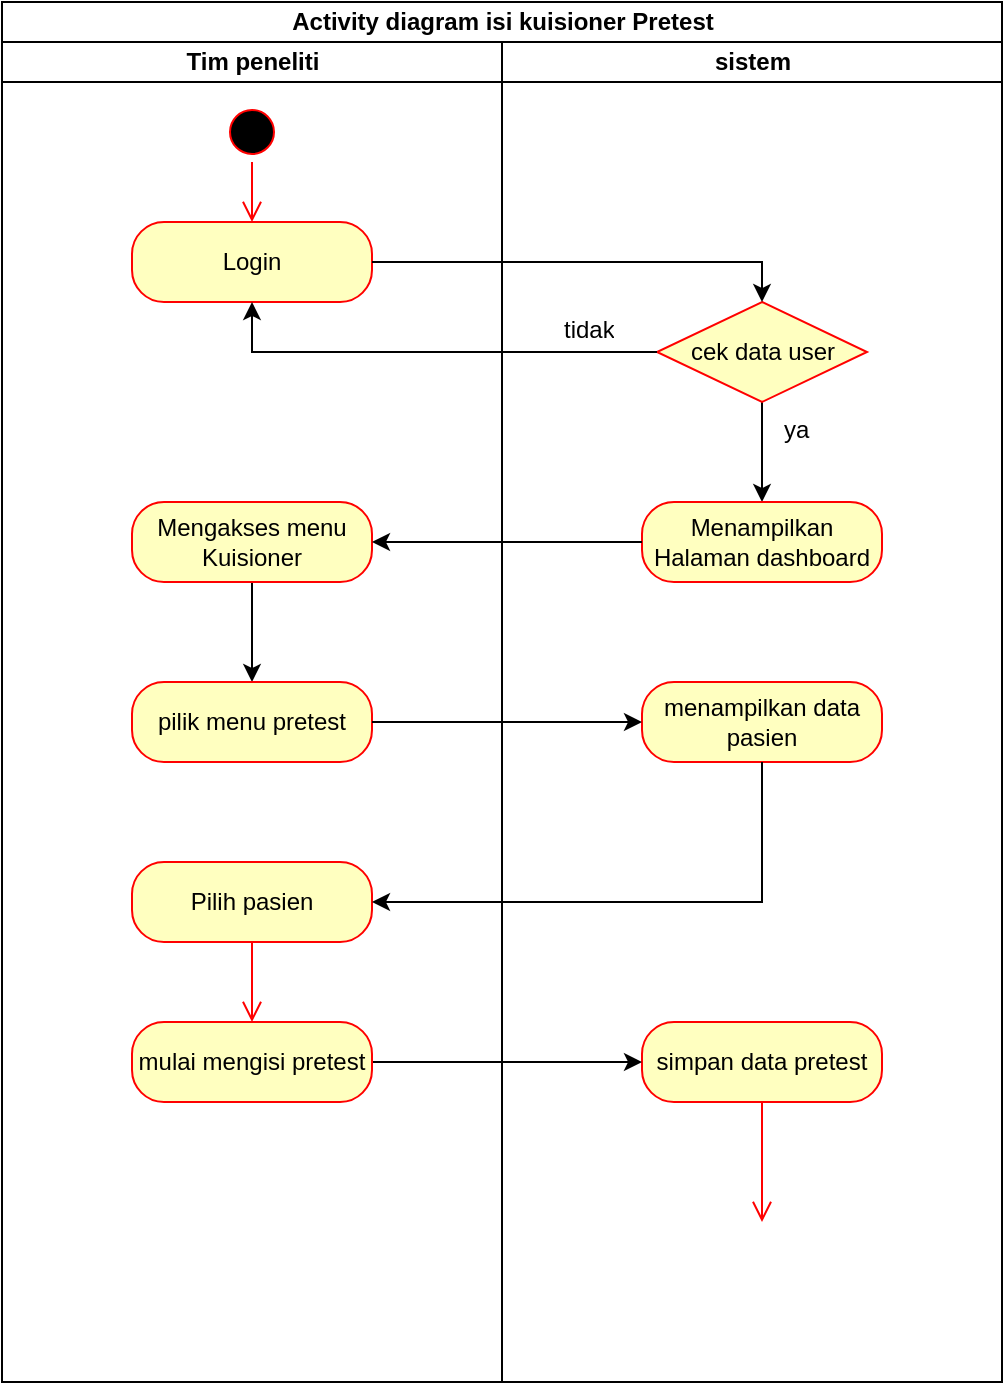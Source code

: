 <mxfile version="26.1.0">
  <diagram name="Page-1" id="JNUPPGPjYZ3KwmnHaIBi">
    <mxGraphModel dx="880" dy="434" grid="1" gridSize="10" guides="1" tooltips="1" connect="1" arrows="1" fold="1" page="1" pageScale="1" pageWidth="850" pageHeight="1100" math="0" shadow="0">
      <root>
        <mxCell id="0" />
        <mxCell id="1" parent="0" />
        <mxCell id="EOZPL2xRb22a452zDBul-1" value="Activity diagram isi kuisioner Pretest" style="swimlane;childLayout=stackLayout;resizeParent=1;resizeParentMax=0;startSize=20;html=1;" vertex="1" parent="1">
          <mxGeometry x="225.0" y="170" width="500" height="690" as="geometry" />
        </mxCell>
        <mxCell id="EOZPL2xRb22a452zDBul-2" value="Tim peneliti" style="swimlane;startSize=20;html=1;" vertex="1" parent="EOZPL2xRb22a452zDBul-1">
          <mxGeometry y="20" width="250" height="670" as="geometry" />
        </mxCell>
        <mxCell id="EOZPL2xRb22a452zDBul-10" value="" style="ellipse;html=1;shape=startState;fillColor=#000000;strokeColor=#ff0000;" vertex="1" parent="EOZPL2xRb22a452zDBul-2">
          <mxGeometry x="110.0" y="30" width="30" height="30" as="geometry" />
        </mxCell>
        <mxCell id="EOZPL2xRb22a452zDBul-11" value="" style="edgeStyle=orthogonalEdgeStyle;html=1;verticalAlign=bottom;endArrow=open;endSize=8;strokeColor=#ff0000;rounded=0;" edge="1" parent="EOZPL2xRb22a452zDBul-2" source="EOZPL2xRb22a452zDBul-10">
          <mxGeometry relative="1" as="geometry">
            <mxPoint x="125.0" y="90" as="targetPoint" />
          </mxGeometry>
        </mxCell>
        <mxCell id="EOZPL2xRb22a452zDBul-12" value="Login" style="rounded=1;whiteSpace=wrap;html=1;arcSize=40;fontColor=#000000;fillColor=#ffffc0;strokeColor=#ff0000;" vertex="1" parent="EOZPL2xRb22a452zDBul-2">
          <mxGeometry x="65.0" y="90" width="120" height="40" as="geometry" />
        </mxCell>
        <mxCell id="EOZPL2xRb22a452zDBul-24" style="edgeStyle=orthogonalEdgeStyle;rounded=0;orthogonalLoop=1;jettySize=auto;html=1;exitX=0.5;exitY=1;exitDx=0;exitDy=0;entryX=0.5;entryY=0;entryDx=0;entryDy=0;" edge="1" parent="EOZPL2xRb22a452zDBul-2" source="EOZPL2xRb22a452zDBul-13" target="EOZPL2xRb22a452zDBul-22">
          <mxGeometry relative="1" as="geometry" />
        </mxCell>
        <mxCell id="EOZPL2xRb22a452zDBul-13" value="Mengakses menu Kuisioner" style="rounded=1;whiteSpace=wrap;html=1;arcSize=40;fontColor=#000000;fillColor=#ffffc0;strokeColor=#ff0000;" vertex="1" parent="EOZPL2xRb22a452zDBul-2">
          <mxGeometry x="65.0" y="230" width="120" height="40" as="geometry" />
        </mxCell>
        <mxCell id="EOZPL2xRb22a452zDBul-22" value="pilik menu pretest" style="rounded=1;whiteSpace=wrap;html=1;arcSize=40;fontColor=#000000;fillColor=#ffffc0;strokeColor=#ff0000;" vertex="1" parent="EOZPL2xRb22a452zDBul-2">
          <mxGeometry x="65.0" y="320" width="120" height="40" as="geometry" />
        </mxCell>
        <mxCell id="EOZPL2xRb22a452zDBul-27" value="Pilih pasien" style="rounded=1;whiteSpace=wrap;html=1;arcSize=40;fontColor=#000000;fillColor=#ffffc0;strokeColor=#ff0000;" vertex="1" parent="EOZPL2xRb22a452zDBul-2">
          <mxGeometry x="65.0" y="410" width="120" height="40" as="geometry" />
        </mxCell>
        <mxCell id="EOZPL2xRb22a452zDBul-3" value="sistem" style="swimlane;startSize=20;html=1;" vertex="1" parent="EOZPL2xRb22a452zDBul-1">
          <mxGeometry x="250" y="20" width="250" height="670" as="geometry" />
        </mxCell>
        <mxCell id="EOZPL2xRb22a452zDBul-14" style="edgeStyle=orthogonalEdgeStyle;rounded=0;orthogonalLoop=1;jettySize=auto;html=1;exitX=0.5;exitY=1;exitDx=0;exitDy=0;" edge="1" parent="EOZPL2xRb22a452zDBul-3" source="EOZPL2xRb22a452zDBul-15">
          <mxGeometry relative="1" as="geometry">
            <mxPoint x="130.0" y="230" as="targetPoint" />
          </mxGeometry>
        </mxCell>
        <mxCell id="EOZPL2xRb22a452zDBul-15" value="cek data user" style="rhombus;whiteSpace=wrap;html=1;fontColor=#000000;fillColor=#ffffc0;strokeColor=#ff0000;" vertex="1" parent="EOZPL2xRb22a452zDBul-3">
          <mxGeometry x="77.5" y="130" width="105" height="50" as="geometry" />
        </mxCell>
        <mxCell id="EOZPL2xRb22a452zDBul-16" value="ya" style="text;strokeColor=none;fillColor=none;spacingLeft=4;spacingRight=4;overflow=hidden;rotatable=0;points=[[0,0.5],[1,0.5]];portConstraint=eastwest;fontSize=12;whiteSpace=wrap;html=1;" vertex="1" parent="EOZPL2xRb22a452zDBul-3">
          <mxGeometry x="135.0" y="180" width="40" height="30" as="geometry" />
        </mxCell>
        <mxCell id="EOZPL2xRb22a452zDBul-17" value="tidak" style="text;strokeColor=none;fillColor=none;spacingLeft=4;spacingRight=4;overflow=hidden;rotatable=0;points=[[0,0.5],[1,0.5]];portConstraint=eastwest;fontSize=12;whiteSpace=wrap;html=1;" vertex="1" parent="EOZPL2xRb22a452zDBul-3">
          <mxGeometry x="25.0" y="130" width="40" height="30" as="geometry" />
        </mxCell>
        <mxCell id="EOZPL2xRb22a452zDBul-18" value="Menampilkan Halaman dashboard" style="rounded=1;whiteSpace=wrap;html=1;arcSize=40;fontColor=#000000;fillColor=#ffffc0;strokeColor=#ff0000;" vertex="1" parent="EOZPL2xRb22a452zDBul-3">
          <mxGeometry x="70.0" y="230" width="120" height="40" as="geometry" />
        </mxCell>
        <mxCell id="EOZPL2xRb22a452zDBul-26" value="menampilkan data pasien" style="rounded=1;whiteSpace=wrap;html=1;arcSize=40;fontColor=#000000;fillColor=#ffffc0;strokeColor=#ff0000;" vertex="1" parent="EOZPL2xRb22a452zDBul-3">
          <mxGeometry x="70.0" y="320" width="120" height="40" as="geometry" />
        </mxCell>
        <mxCell id="EOZPL2xRb22a452zDBul-31" value="simpan data pretest" style="rounded=1;whiteSpace=wrap;html=1;arcSize=40;fontColor=#000000;fillColor=#ffffc0;strokeColor=#ff0000;" vertex="1" parent="EOZPL2xRb22a452zDBul-3">
          <mxGeometry x="70.0" y="490" width="120" height="40" as="geometry" />
        </mxCell>
        <mxCell id="EOZPL2xRb22a452zDBul-32" value="" style="edgeStyle=orthogonalEdgeStyle;html=1;verticalAlign=bottom;endArrow=open;endSize=8;strokeColor=#ff0000;rounded=0;" edge="1" source="EOZPL2xRb22a452zDBul-31" parent="EOZPL2xRb22a452zDBul-3">
          <mxGeometry relative="1" as="geometry">
            <mxPoint x="130.0" y="590" as="targetPoint" />
          </mxGeometry>
        </mxCell>
        <mxCell id="EOZPL2xRb22a452zDBul-20" style="edgeStyle=orthogonalEdgeStyle;rounded=0;orthogonalLoop=1;jettySize=auto;html=1;exitX=0;exitY=0.5;exitDx=0;exitDy=0;entryX=0.5;entryY=1;entryDx=0;entryDy=0;" edge="1" parent="EOZPL2xRb22a452zDBul-1" source="EOZPL2xRb22a452zDBul-15" target="EOZPL2xRb22a452zDBul-12">
          <mxGeometry relative="1" as="geometry" />
        </mxCell>
        <mxCell id="EOZPL2xRb22a452zDBul-19" style="edgeStyle=orthogonalEdgeStyle;rounded=0;orthogonalLoop=1;jettySize=auto;html=1;exitX=1;exitY=0.5;exitDx=0;exitDy=0;entryX=0.5;entryY=0;entryDx=0;entryDy=0;" edge="1" parent="EOZPL2xRb22a452zDBul-1" source="EOZPL2xRb22a452zDBul-12" target="EOZPL2xRb22a452zDBul-15">
          <mxGeometry relative="1" as="geometry" />
        </mxCell>
        <mxCell id="EOZPL2xRb22a452zDBul-21" style="edgeStyle=orthogonalEdgeStyle;rounded=0;orthogonalLoop=1;jettySize=auto;html=1;exitX=0;exitY=0.5;exitDx=0;exitDy=0;entryX=1;entryY=0.5;entryDx=0;entryDy=0;" edge="1" parent="EOZPL2xRb22a452zDBul-1" source="EOZPL2xRb22a452zDBul-18" target="EOZPL2xRb22a452zDBul-13">
          <mxGeometry relative="1" as="geometry" />
        </mxCell>
        <mxCell id="EOZPL2xRb22a452zDBul-25" style="edgeStyle=orthogonalEdgeStyle;rounded=0;orthogonalLoop=1;jettySize=auto;html=1;exitX=1;exitY=0.5;exitDx=0;exitDy=0;" edge="1" parent="EOZPL2xRb22a452zDBul-1" source="EOZPL2xRb22a452zDBul-22" target="EOZPL2xRb22a452zDBul-26">
          <mxGeometry relative="1" as="geometry">
            <mxPoint x="325.0" y="360" as="targetPoint" />
          </mxGeometry>
        </mxCell>
        <mxCell id="EOZPL2xRb22a452zDBul-29" style="edgeStyle=orthogonalEdgeStyle;rounded=0;orthogonalLoop=1;jettySize=auto;html=1;exitX=0.5;exitY=1;exitDx=0;exitDy=0;entryX=1;entryY=0.5;entryDx=0;entryDy=0;" edge="1" parent="EOZPL2xRb22a452zDBul-1" source="EOZPL2xRb22a452zDBul-26" target="EOZPL2xRb22a452zDBul-27">
          <mxGeometry relative="1" as="geometry" />
        </mxCell>
        <mxCell id="EOZPL2xRb22a452zDBul-33" style="edgeStyle=orthogonalEdgeStyle;rounded=0;orthogonalLoop=1;jettySize=auto;html=1;exitX=1;exitY=0.5;exitDx=0;exitDy=0;entryX=0;entryY=0.5;entryDx=0;entryDy=0;" edge="1" parent="1" source="EOZPL2xRb22a452zDBul-30" target="EOZPL2xRb22a452zDBul-31">
          <mxGeometry relative="1" as="geometry" />
        </mxCell>
        <mxCell id="EOZPL2xRb22a452zDBul-30" value="mulai mengisi pretest" style="rounded=1;whiteSpace=wrap;html=1;arcSize=40;fontColor=#000000;fillColor=#ffffc0;strokeColor=#ff0000;" vertex="1" parent="1">
          <mxGeometry x="290" y="680" width="120" height="40" as="geometry" />
        </mxCell>
        <mxCell id="EOZPL2xRb22a452zDBul-28" value="" style="edgeStyle=orthogonalEdgeStyle;html=1;verticalAlign=bottom;endArrow=open;endSize=8;strokeColor=#ff0000;rounded=0;" edge="1" source="EOZPL2xRb22a452zDBul-27" parent="1" target="EOZPL2xRb22a452zDBul-30">
          <mxGeometry relative="1" as="geometry">
            <mxPoint x="350" y="700" as="targetPoint" />
          </mxGeometry>
        </mxCell>
      </root>
    </mxGraphModel>
  </diagram>
</mxfile>
